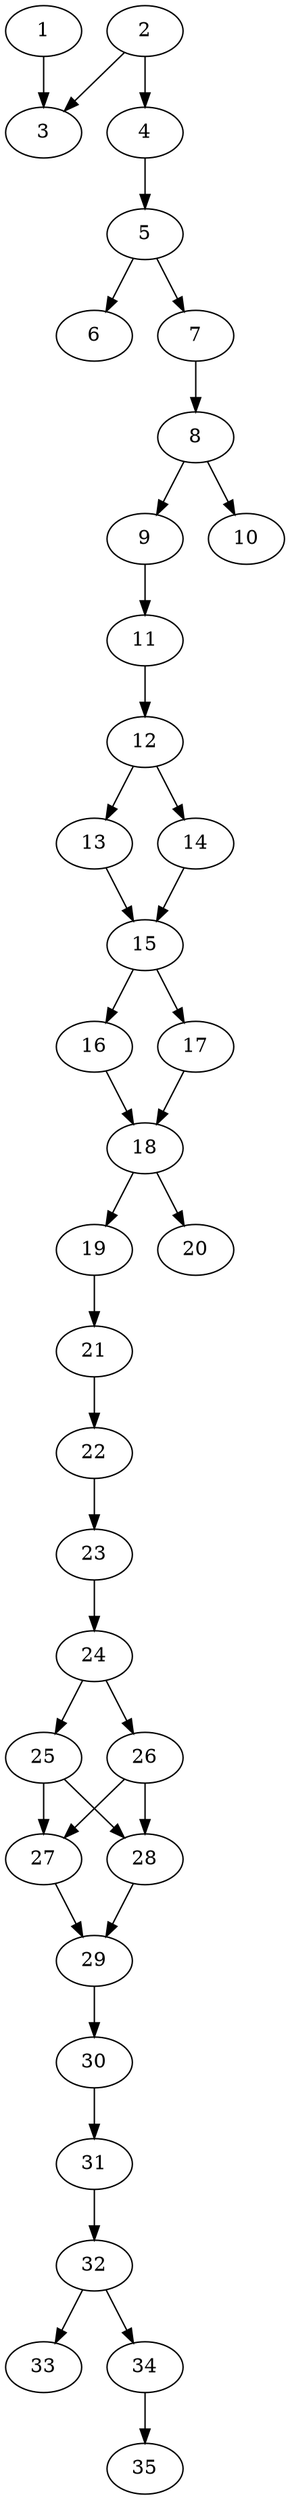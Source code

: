 // DAG automatically generated by daggen at Thu Oct  3 14:05:37 2019
// ./daggen --dot -n 35 --ccr 0.5 --fat 0.3 --regular 0.5 --density 0.6 --mindata 5242880 --maxdata 52428800 
digraph G {
  1 [size="12550144", alpha="0.20", expect_size="6275072"] 
  1 -> 3 [size ="6275072"]
  2 [size="75806720", alpha="0.06", expect_size="37903360"] 
  2 -> 3 [size ="37903360"]
  2 -> 4 [size ="37903360"]
  3 [size="56748032", alpha="0.11", expect_size="28374016"] 
  4 [size="33304576", alpha="0.08", expect_size="16652288"] 
  4 -> 5 [size ="16652288"]
  5 [size="54669312", alpha="0.20", expect_size="27334656"] 
  5 -> 6 [size ="27334656"]
  5 -> 7 [size ="27334656"]
  6 [size="84174848", alpha="0.00", expect_size="42087424"] 
  7 [size="77727744", alpha="0.02", expect_size="38863872"] 
  7 -> 8 [size ="38863872"]
  8 [size="96821248", alpha="0.15", expect_size="48410624"] 
  8 -> 9 [size ="48410624"]
  8 -> 10 [size ="48410624"]
  9 [size="94130176", alpha="0.17", expect_size="47065088"] 
  9 -> 11 [size ="47065088"]
  10 [size="17958912", alpha="0.10", expect_size="8979456"] 
  11 [size="43876352", alpha="0.07", expect_size="21938176"] 
  11 -> 12 [size ="21938176"]
  12 [size="42315776", alpha="0.18", expect_size="21157888"] 
  12 -> 13 [size ="21157888"]
  12 -> 14 [size ="21157888"]
  13 [size="71010304", alpha="0.08", expect_size="35505152"] 
  13 -> 15 [size ="35505152"]
  14 [size="27654144", alpha="0.01", expect_size="13827072"] 
  14 -> 15 [size ="13827072"]
  15 [size="63137792", alpha="0.01", expect_size="31568896"] 
  15 -> 16 [size ="31568896"]
  15 -> 17 [size ="31568896"]
  16 [size="61739008", alpha="0.01", expect_size="30869504"] 
  16 -> 18 [size ="30869504"]
  17 [size="63528960", alpha="0.05", expect_size="31764480"] 
  17 -> 18 [size ="31764480"]
  18 [size="72718336", alpha="0.16", expect_size="36359168"] 
  18 -> 19 [size ="36359168"]
  18 -> 20 [size ="36359168"]
  19 [size="48572416", alpha="0.08", expect_size="24286208"] 
  19 -> 21 [size ="24286208"]
  20 [size="34668544", alpha="0.08", expect_size="17334272"] 
  21 [size="81874944", alpha="0.09", expect_size="40937472"] 
  21 -> 22 [size ="40937472"]
  22 [size="22028288", alpha="0.03", expect_size="11014144"] 
  22 -> 23 [size ="11014144"]
  23 [size="11941888", alpha="0.07", expect_size="5970944"] 
  23 -> 24 [size ="5970944"]
  24 [size="49784832", alpha="0.16", expect_size="24892416"] 
  24 -> 25 [size ="24892416"]
  24 -> 26 [size ="24892416"]
  25 [size="53106688", alpha="0.14", expect_size="26553344"] 
  25 -> 27 [size ="26553344"]
  25 -> 28 [size ="26553344"]
  26 [size="58382336", alpha="0.08", expect_size="29191168"] 
  26 -> 27 [size ="29191168"]
  26 -> 28 [size ="29191168"]
  27 [size="64802816", alpha="0.16", expect_size="32401408"] 
  27 -> 29 [size ="32401408"]
  28 [size="90695680", alpha="0.03", expect_size="45347840"] 
  28 -> 29 [size ="45347840"]
  29 [size="70946816", alpha="0.07", expect_size="35473408"] 
  29 -> 30 [size ="35473408"]
  30 [size="14848000", alpha="0.12", expect_size="7424000"] 
  30 -> 31 [size ="7424000"]
  31 [size="53059584", alpha="0.05", expect_size="26529792"] 
  31 -> 32 [size ="26529792"]
  32 [size="93274112", alpha="0.05", expect_size="46637056"] 
  32 -> 33 [size ="46637056"]
  32 -> 34 [size ="46637056"]
  33 [size="12068864", alpha="0.17", expect_size="6034432"] 
  34 [size="44449792", alpha="0.13", expect_size="22224896"] 
  34 -> 35 [size ="22224896"]
  35 [size="24492032", alpha="0.00", expect_size="12246016"] 
}
